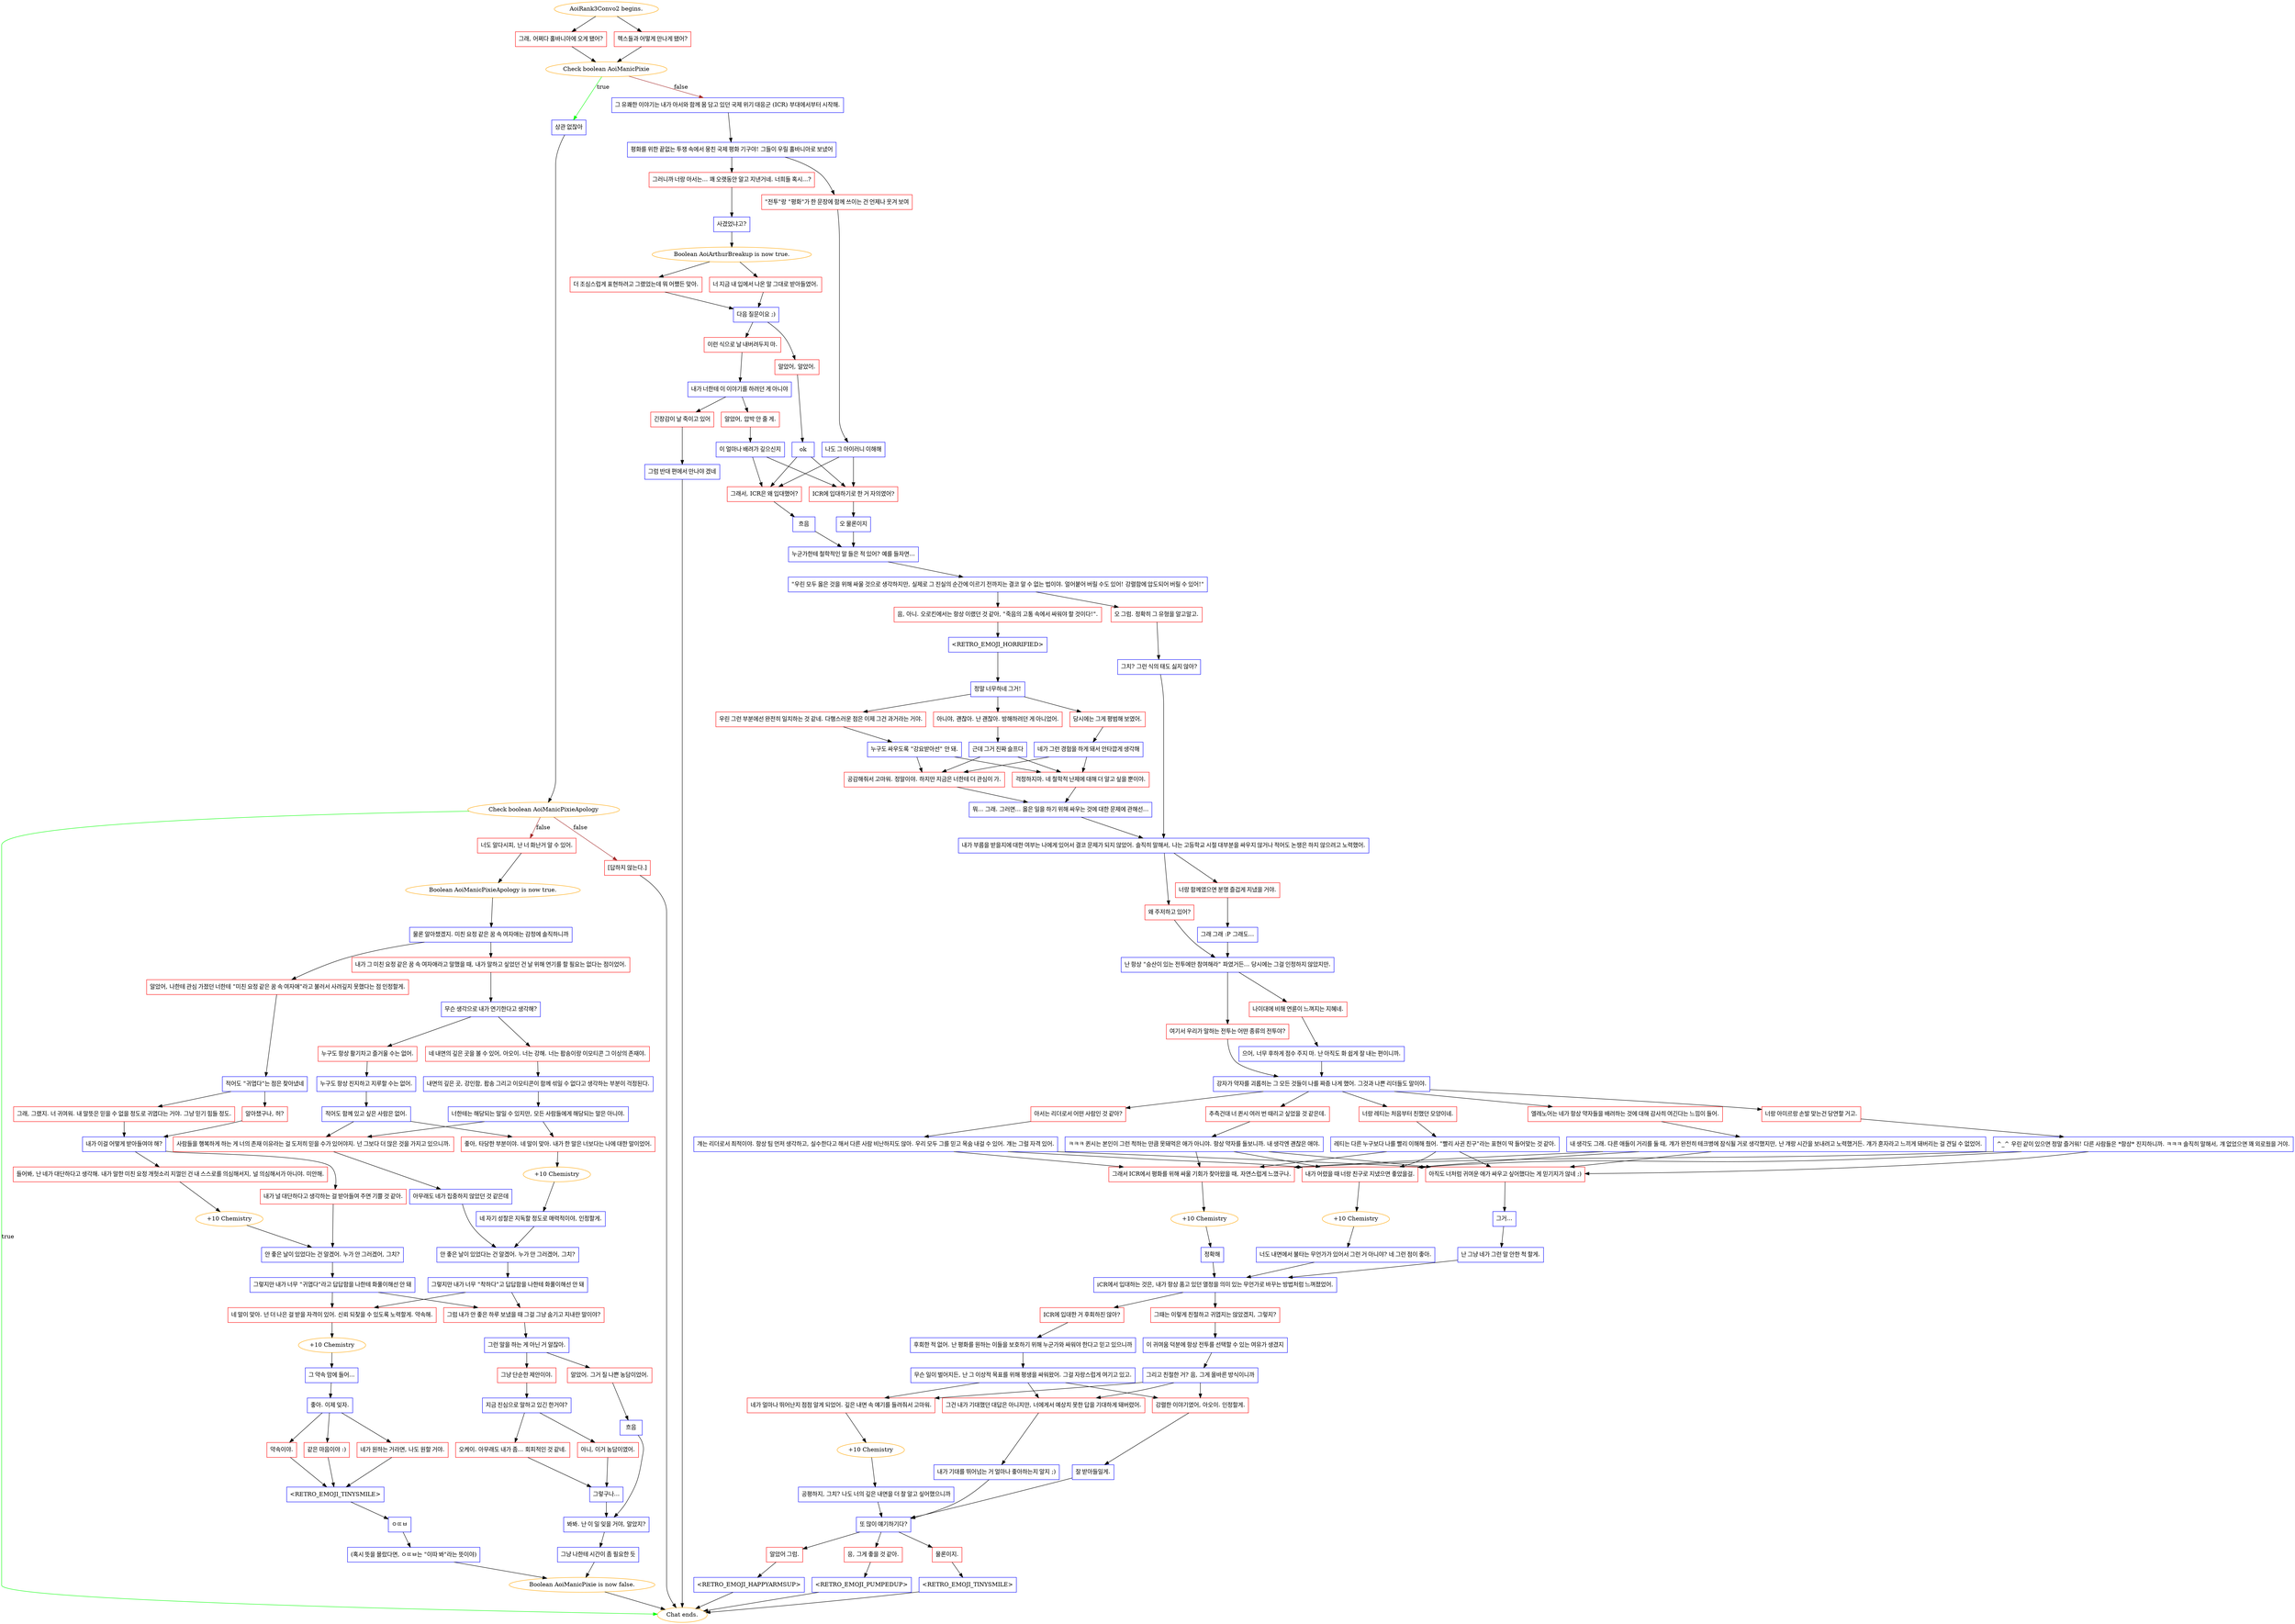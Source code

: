 digraph {
	"AoiRank3Convo2 begins." [color=orange];
		"AoiRank3Convo2 begins." -> j961814342;
		"AoiRank3Convo2 begins." -> j305160093;
	j961814342 [label="그래, 어쩌다 홀바니아에 오게 됐어?",shape=box,color=red];
		j961814342 -> j1553637798;
	j305160093 [label="헥스들과 어떻게 만나게 됐어?",shape=box,color=red];
		j305160093 -> j1553637798;
	j1553637798 [label="Check boolean AoiManicPixie",color=orange];
		j1553637798 -> j2450918269 [label=true,color=green];
		j1553637798 -> j1988190522 [label=false,color=brown];
	j2450918269 [label="상관 없잖아",shape=box,color=blue];
		j2450918269 -> j2806985163;
	j1988190522 [label="그 유쾌한 이야기는 내가 아서와 함께 몸 담고 있던 국제 위기 대응군 (ICR) 부대에서부터 시작해.",shape=box,color=blue];
		j1988190522 -> j140097270;
	j2806985163 [label="Check boolean AoiManicPixieApology",color=orange];
		j2806985163 -> "Chat ends." [label=true,color=green];
		j2806985163 -> j3131287821 [label=false,color=brown];
		j2806985163 -> j283737197 [label=false,color=brown];
	j140097270 [label="평화를 위한 끝없는 투쟁 속에서 뭉친 국제 평화 기구야! 그들이 우릴 홀바니아로 보냈어",shape=box,color=blue];
		j140097270 -> j3575422291;
		j140097270 -> j479839542;
	"Chat ends." [color=orange];
	j3131287821 [label="너도 알다시피, 난 너 화난거 알 수 있어.",shape=box,color=red];
		j3131287821 -> j4279882990;
	j283737197 [label="[답하지 않는다.]",shape=box,color=red];
		j283737197 -> "Chat ends.";
	j3575422291 [label="그러니까 너랑 아서는... 꽤 오랫동안 알고 지낸거네. 너희들 혹시...?",shape=box,color=red];
		j3575422291 -> j312934796;
	j479839542 [label="\"전투\"랑 \"평화\"가 한 문장에 함께 쓰이는 건 언제나 웃겨 보여",shape=box,color=red];
		j479839542 -> j2662594810;
	j4279882990 [label="Boolean AoiManicPixieApology is now true.",color=orange];
		j4279882990 -> j3918145130;
	j312934796 [label="사겼었냐고?",shape=box,color=blue];
		j312934796 -> j1782455318;
	j2662594810 [label="나도 그 아이러니 이해해",shape=box,color=blue];
		j2662594810 -> j1699743900;
		j2662594810 -> j2760059475;
	j3918145130 [label="물론 알아챘겠지. 미친 요정 같은 꿈 속 여자애는 감정에 솔직하니까",shape=box,color=blue];
		j3918145130 -> j1003279126;
		j3918145130 -> j1696605232;
	j1782455318 [label="Boolean AoiArthurBreakup is now true.",color=orange];
		j1782455318 -> j1262660423;
		j1782455318 -> j787878443;
	j1699743900 [label="그래서, ICR은 왜 입대했어?",shape=box,color=red];
		j1699743900 -> j732656234;
	j2760059475 [label="ICR에 입대하기로 한 거 자의였어?",shape=box,color=red];
		j2760059475 -> j519084899;
	j1003279126 [label="알았어, 나한테 관심 가졌던 너한테 \"미친 요정 같은 꿈 속 여자애\"라고 불러서 사려깊지 못했다는 점 인정할게.",shape=box,color=red];
		j1003279126 -> j4150881677;
	j1696605232 [label="내가 그 미친 요정 같은 꿈 속 여자애라고 말했을 때, 내가 말하고 싶었던 건 날 위해 연기를 할 필요는 없다는 점이었어.",shape=box,color=red];
		j1696605232 -> j555758726;
	j1262660423 [label="더 조심스럽게 표현하려고 그랬었는데 뭐 어쨌든 맞아.",shape=box,color=red];
		j1262660423 -> j3486693590;
	j787878443 [label="너 지금 내 입에서 나온 말 그대로 받아들였어.",shape=box,color=red];
		j787878443 -> j3486693590;
	j732656234 [label="흐음",shape=box,color=blue];
		j732656234 -> j1457354280;
	j519084899 [label="오 물론이지",shape=box,color=blue];
		j519084899 -> j1457354280;
	j4150881677 [label="적어도 \"귀엽다\"는 점은 찾아냈네",shape=box,color=blue];
		j4150881677 -> j1006428606;
		j4150881677 -> j166519962;
	j555758726 [label="무슨 생각으로 내가 연기한다고 생각해?",shape=box,color=blue];
		j555758726 -> j2536496323;
		j555758726 -> j1778535075;
	j3486693590 [label="다음 질문이요 ;)",shape=box,color=blue];
		j3486693590 -> j3736468854;
		j3486693590 -> j3378397754;
	j1457354280 [label="누군가한테 철학적인 말 들은 적 있어? 예를 들자면...",shape=box,color=blue];
		j1457354280 -> j2439091030;
	j1006428606 [label="그래, 그랬지. 너 귀여워. 내 말뜻은 믿을 수 없을 정도로 귀엽다는 거야. 그냥 믿기 힘들 정도.",shape=box,color=red];
		j1006428606 -> j3521643926;
	j166519962 [label="알아챘구나, 허?",shape=box,color=red];
		j166519962 -> j3521643926;
	j2536496323 [label="누구도 항상 활기차고 즐거울 수는 없어.",shape=box,color=red];
		j2536496323 -> j3252696879;
	j1778535075 [label="네 내면의 깊은 곳을 볼 수 있어, 아오이. 너는 강해. 너는 팝송이랑 이모티콘 그 이상의 존재야.",shape=box,color=red];
		j1778535075 -> j4199875828;
	j3736468854 [label="이런 식으로 날 내버려두지 마.",shape=box,color=red];
		j3736468854 -> j2091407391;
	j3378397754 [label="알았어, 알았어.",shape=box,color=red];
		j3378397754 -> j2967577587;
	j2439091030 [label="\"우린 모두 옳은 것을 위해 싸울 것으로 생각하지만, 실제로 그 진실의 순간에 이르기 전까지는 결코 알 수 없는 법이야. 얼어붙어 버릴 수도 있어! 강렬함에 압도되어 버릴 수 있어!\"",shape=box,color=blue];
		j2439091030 -> j3396647955;
		j2439091030 -> j2411573309;
	j3521643926 [label="내가 이걸 어떻게 받아들여야 해?",shape=box,color=blue];
		j3521643926 -> j2209216899;
		j3521643926 -> j1551578444;
	j3252696879 [label="누구도 항상 진지하고 지루할 수는 없어.",shape=box,color=blue];
		j3252696879 -> j972172166;
	j4199875828 [label="내면의 깊은 곳, 강인함, 팝송 그리고 이모티콘이 함께 섞일 수 없다고 생각하는 부분이 걱정된다.",shape=box,color=blue];
		j4199875828 -> j1831523631;
	j2091407391 [label="내가 너한테 이 이야기를 하려던 게 아니야",shape=box,color=blue];
		j2091407391 -> j2630085605;
		j2091407391 -> j1708331276;
	j2967577587 [label="ok",shape=box,color=blue];
		j2967577587 -> j1699743900;
		j2967577587 -> j2760059475;
	j3396647955 [label="음, 아니. 오로킨에서는 항상 이랬던 것 같아, \"죽음의 고통 속에서 싸워야 할 것이다!\".",shape=box,color=red];
		j3396647955 -> j1281231;
	j2411573309 [label="오 그럼. 정확히 그 유형을 알고말고.",shape=box,color=red];
		j2411573309 -> j68096960;
	j2209216899 [label="들어봐, 난 네가 대단하다고 생각해. 내가 말한 미친 요정 개헛소리 지껄인 건 내 스스로를 의심해서지, 널 의심해서가 아니야. 미안해.",shape=box,color=red];
		j2209216899 -> j3257585302;
	j1551578444 [label="내가 널 대단하다고 생각하는 걸 받아들여 주면 기쁠 것 같아.",shape=box,color=red];
		j1551578444 -> j3064655947;
	j972172166 [label="적어도 함께 있고 싶은 사람은 없어.",shape=box,color=blue];
		j972172166 -> j3227080471;
		j972172166 -> j604926111;
	j1831523631 [label="너한테는 해당되는 말일 수 있지만, 모든 사람들에게 해당되는 말은 아니야.",shape=box,color=blue];
		j1831523631 -> j604926111;
		j1831523631 -> j3227080471;
	j2630085605 [label="긴장감이 날 죽이고 있어",shape=box,color=red];
		j2630085605 -> j1602916835;
	j1708331276 [label="알았어, 압박 안 줄 게.",shape=box,color=red];
		j1708331276 -> j274395165;
	j1281231 [label="<RETRO_EMOJI_HORRIFIED>",shape=box,color=blue];
		j1281231 -> j550188363;
	j68096960 [label="그치? 그런 식의 태도 싫지 않아?",shape=box,color=blue];
		j68096960 -> j695617063;
	j3257585302 [label="+10 Chemistry",color=orange];
		j3257585302 -> j3064655947;
	j3064655947 [label="안 좋은 날이 있었다는 건 알겠어. 누가 안 그러겠어, 그치?",shape=box,color=blue];
		j3064655947 -> j2483399393;
	j3227080471 [label="사람들을 행복하게 하는 게 너의 존재 이유라는 걸 도저히 믿을 수가 있어야지. 넌 그보다 더 많은 것을 가지고 있으니까.",shape=box,color=red];
		j3227080471 -> j127952215;
	j604926111 [label="좋아, 타당한 부분이야. 네 말이 맞아. 내가 한 말은 너보다는 나에 대한 말이었어.",shape=box,color=red];
		j604926111 -> j2222186196;
	j1602916835 [label="그럼 반대 편에서 만나야 겠네",shape=box,color=blue];
		j1602916835 -> "Chat ends.";
	j274395165 [label="이 얼마나 배려가 깊으신지",shape=box,color=blue];
		j274395165 -> j1699743900;
		j274395165 -> j2760059475;
	j550188363 [label="정말 너무하네 그거!",shape=box,color=blue];
		j550188363 -> j3287360687;
		j550188363 -> j860791590;
		j550188363 -> j137574706;
	j695617063 [label="내가 부름을 받을지에 대한 여부는 나에게 있어서 결코 문제가 되지 않았어. 솔직히 말해서, 나는 고등학교 시절 대부분을 싸우지 않거나 적어도 논쟁은 하지 않으려고 노력했어.",shape=box,color=blue];
		j695617063 -> j1317527638;
		j695617063 -> j1990045026;
	j2483399393 [label="그렇지만 내가 너무 \"귀엽다\"라고 답답함을 나한테 화풀이해선 안 돼",shape=box,color=blue];
		j2483399393 -> j1765902112;
		j2483399393 -> j2656866269;
	j127952215 [label="아무래도 네가 집중하지 않았던 것 같은데",shape=box,color=blue];
		j127952215 -> j357827708;
	j2222186196 [label="+10 Chemistry",color=orange];
		j2222186196 -> j1329464447;
	j3287360687 [label="우린 그런 부분에선 완전히 일치하는 것 같네. 다행스러운 점은 이제 그건 과거라는 거야.",shape=box,color=red];
		j3287360687 -> j910287607;
	j860791590 [label="아니야, 괜찮아. 난 괜찮아. 방해하려던 게 아니었어.",shape=box,color=red];
		j860791590 -> j1835282878;
	j137574706 [label="당시에는 그게 평범해 보였어.",shape=box,color=red];
		j137574706 -> j3564030874;
	j1317527638 [label="왜 주저하고 있어?",shape=box,color=red];
		j1317527638 -> j2790087445;
	j1990045026 [label="너랑 함께였으면 분명 즐겁게 지냈을 거야.",shape=box,color=red];
		j1990045026 -> j316289370;
	j1765902112 [label="네 말이 맞아. 넌 더 나은 걸 받을 자격이 있어. 신뢰 되찾을 수 있도록 노력할게. 약속해.",shape=box,color=red];
		j1765902112 -> j2096172411;
	j2656866269 [label="그럼 내가 안 좋은 하루 보냈을 때 그걸 그냥 숨기고 지내란 말이야?",shape=box,color=red];
		j2656866269 -> j3436516101;
	j357827708 [label="안 좋은 날이 있었다는 건 알겠어. 누가 안 그러겠어, 그치?",shape=box,color=blue];
		j357827708 -> j3972406250;
	j1329464447 [label="네 자기 성찰은 지독할 정도로 매력적이야, 인정할게.",shape=box,color=blue];
		j1329464447 -> j357827708;
	j910287607 [label="누구도 싸우도록 \"강요받아선\" 안 돼.",shape=box,color=blue];
		j910287607 -> j42066103;
		j910287607 -> j2434594162;
	j1835282878 [label="근데 그거 진짜 슬프다",shape=box,color=blue];
		j1835282878 -> j42066103;
		j1835282878 -> j2434594162;
	j3564030874 [label="네가 그런 경험을 하게 돼서 안타깝게 생각해",shape=box,color=blue];
		j3564030874 -> j42066103;
		j3564030874 -> j2434594162;
	j2790087445 [label="난 항상 \"승산이 있는 전투에만 참여해라\" 파였거든... 당시에는 그걸 인정하지 않았지만.",shape=box,color=blue];
		j2790087445 -> j1467917048;
		j2790087445 -> j922366017;
	j316289370 [label="그래 그래 :P 그래도...",shape=box,color=blue];
		j316289370 -> j2790087445;
	j2096172411 [label="+10 Chemistry",color=orange];
		j2096172411 -> j369143300;
	j3436516101 [label="그런 말을 하는 게 아닌 거 알잖아.",shape=box,color=blue];
		j3436516101 -> j1432305597;
		j3436516101 -> j463668089;
	j3972406250 [label="그렇지만 내가 너무 \"착하다\"고 답답함을 나한테 화풀이해선 안 돼",shape=box,color=blue];
		j3972406250 -> j1765902112;
		j3972406250 -> j2656866269;
	j42066103 [label="공감해줘서 고마워. 정말이야. 하지만 지금은 너한테 더 관심이 가.",shape=box,color=red];
		j42066103 -> j2705414996;
	j2434594162 [label="걱정하지마. 네 철학적 난제에 대해 더 알고 싶을 뿐이야.",shape=box,color=red];
		j2434594162 -> j2705414996;
	j1467917048 [label="여기서 우리가 말하는 전투는 어떤 종류의 전투야?",shape=box,color=red];
		j1467917048 -> j2566573892;
	j922366017 [label="나이대에 비해 연륜이 느껴지는 지혜네.",shape=box,color=red];
		j922366017 -> j868171514;
	j369143300 [label="그 약속 맘에 들어...",shape=box,color=blue];
		j369143300 -> j1281523821;
	j1432305597 [label="그냥 단순한 제안이야.",shape=box,color=red];
		j1432305597 -> j2037005458;
	j463668089 [label="알았어. 그거 질 나쁜 농담이었어.",shape=box,color=red];
		j463668089 -> j1570212466;
	j2705414996 [label="뭐... 그래. 그러면... 옳은 일을 하기 위해 싸우는 것에 대한 문제에 관해선...",shape=box,color=blue];
		j2705414996 -> j695617063;
	j2566573892 [label="강자가 약자를 괴롭히는 그 모든 것들이 나를 짜증 나게 했어. 그것과 나쁜 리더들도 말이야.",shape=box,color=blue];
		j2566573892 -> j2549795181;
		j2566573892 -> j2604898930;
		j2566573892 -> j120410755;
		j2566573892 -> j3762189464;
		j2566573892 -> j1398423538;
	j868171514 [label="으어, 너무 후하게 점수 주지 마. 난 아직도 화 쉽게 잘 내는 편이니까.",shape=box,color=blue];
		j868171514 -> j2566573892;
	j1281523821 [label="좋아. 이제 잊자.",shape=box,color=blue];
		j1281523821 -> j2860149955;
		j1281523821 -> j1328086014;
		j1281523821 -> j409671281;
	j2037005458 [label="지금 진심으로 말하고 있긴 한거야?",shape=box,color=blue];
		j2037005458 -> j1728248207;
		j2037005458 -> j1490553328;
	j1570212466 [label="흐음",shape=box,color=blue];
		j1570212466 -> j2470207080;
	j2549795181 [label="아서는 리더로서 어떤 사람인 것 같아?",shape=box,color=red];
		j2549795181 -> j458651915;
	j2604898930 [label="추측건대 너 퀸시 여러 번 때리고 싶었을 것 같은데.",shape=box,color=red];
		j2604898930 -> j1117844658;
	j120410755 [label="너랑 레티는 처음부터 친했던 모양이네.",shape=box,color=red];
		j120410755 -> j3983602067;
	j3762189464 [label="엘레노어는 네가 항상 약자들을 배려하는 것에 대해 감사히 여긴다는 느낌이 들어.",shape=box,color=red];
		j3762189464 -> j471961567;
	j1398423538 [label="너랑 아미르랑 손발 맞는건 당연할 거고.",shape=box,color=red];
		j1398423538 -> j187930869;
	j2860149955 [label="약속이야.",shape=box,color=red];
		j2860149955 -> j951265201;
	j1328086014 [label="같은 마음이야 :)",shape=box,color=red];
		j1328086014 -> j951265201;
	j409671281 [label="네가 원하는 거라면, 나도 원할 거야.",shape=box,color=red];
		j409671281 -> j951265201;
	j1728248207 [label="오케이. 아무래도 내가 좀... 회피적인 것 같네.",shape=box,color=red];
		j1728248207 -> j2971261624;
	j1490553328 [label="아니, 이거 농담이였어.",shape=box,color=red];
		j1490553328 -> j2971261624;
	j2470207080 [label="봐봐. 난 이 일 잊을 거야, 알았지?",shape=box,color=blue];
		j2470207080 -> j1719987238;
	j458651915 [label="걔는 리더로서 최적이야. 항상 팀 먼저 생각하고, 실수한다고 해서 다른 사람 비난하지도 않아. 우리 모두 그를 믿고 목숨 내걸 수 있어. 걔는 그럴 자격 있어.",shape=box,color=blue];
		j458651915 -> j1685488645;
		j458651915 -> j662357373;
		j458651915 -> j3624242712;
	j1117844658 [label="ㅋㅋㅋ 퀸시는 본인이 그런 척하는 만큼 못돼먹은 애가 아니야. 항상 약자를 돌보니까. 내 생각엔 괜찮은 애야.",shape=box,color=blue];
		j1117844658 -> j1685488645;
		j1117844658 -> j662357373;
		j1117844658 -> j3624242712;
	j3983602067 [label="레티는 다른 누구보다 나를 빨리 이해해 줬어. \"빨리 사귄 친구\"라는 표현이 딱 들어맞는 것 같아.",shape=box,color=blue];
		j3983602067 -> j1685488645;
		j3983602067 -> j662357373;
		j3983602067 -> j3624242712;
	j471961567 [label="내 생각도 그래. 다른 애들이 거리를 둘 때, 걔가 완전히 테크병에 잠식될 거로 생각했지만, 난 걔랑 시간을 보내려고 노력했거든. 걔가 혼자라고 느끼게 돼버리는 걸 견딜 수 없었어.",shape=box,color=blue];
		j471961567 -> j1685488645;
		j471961567 -> j662357373;
		j471961567 -> j3624242712;
	j187930869 [label="^_^ 우린 같이 있으면 정말 즐거워! 다른 사람들은 *항상* 진지하니까. ㅋㅋㅋ 솔직히 말해서, 걔 없었으면 꽤 외로웠을 거야.",shape=box,color=blue];
		j187930869 -> j1685488645;
		j187930869 -> j662357373;
		j187930869 -> j3624242712;
	j951265201 [label="<RETRO_EMOJI_TINYSMILE>",shape=box,color=blue];
		j951265201 -> j724334441;
	j2971261624 [label="그렇구나...",shape=box,color=blue];
		j2971261624 -> j2470207080;
	j1719987238 [label="그냥 나한테 시간이 좀 필요한 듯",shape=box,color=blue];
		j1719987238 -> j2477397060;
	j1685488645 [label="그래서 ICR에서 평화를 위해 싸울 기회가 찾아왔을 때, 자연스럽게 느꼈구나.",shape=box,color=red];
		j1685488645 -> j694079923;
	j662357373 [label="내가 어렸을 때 너랑 친구로 지냈으면 좋았을걸.",shape=box,color=red];
		j662357373 -> j508930411;
	j3624242712 [label="아직도 너처럼 귀여운 애가 싸우고 싶어했다는 게 믿기지가 않네 ;)",shape=box,color=red];
		j3624242712 -> j1359359791;
	j724334441 [label="ㅇㄸㅂ",shape=box,color=blue];
		j724334441 -> j2615040025;
	j2477397060 [label="Boolean AoiManicPixie is now false.",color=orange];
		j2477397060 -> "Chat ends.";
	j694079923 [label="+10 Chemistry",color=orange];
		j694079923 -> j2414097272;
	j508930411 [label="+10 Chemistry",color=orange];
		j508930411 -> j3355878487;
	j1359359791 [label="그거...",shape=box,color=blue];
		j1359359791 -> j3520509193;
	j2615040025 [label="(혹시 뜻을 몰랐다면, ㅇㄸㅂ는 \"이따 봐\"라는 뜻이야)",shape=box,color=blue];
		j2615040025 -> j2477397060;
	j2414097272 [label="정확해",shape=box,color=blue];
		j2414097272 -> j1011614605;
	j3355878487 [label="너도 내면에서 불타는 무언가가 있어서 그런 거 아니야? 네 그런 점이 좋아.",shape=box,color=blue];
		j3355878487 -> j1011614605;
	j3520509193 [label="난 그냥 네가 그런 말 안한 척 할게.",shape=box,color=blue];
		j3520509193 -> j1011614605;
	j1011614605 [label="iCR에서 입대하는 것은, 내가 항상 품고 있던 열정을 의미 있는 무언가로 바꾸는 방법처럼 느껴졌었어.",shape=box,color=blue];
		j1011614605 -> j2362621926;
		j1011614605 -> j3417403192;
	j2362621926 [label="ICR에 입대한 거 후회하진 않아?",shape=box,color=red];
		j2362621926 -> j986804136;
	j3417403192 [label="그때는 이렇게 친절하고 귀엽지는 않았겠지, 그렇지?",shape=box,color=red];
		j3417403192 -> j1991837876;
	j986804136 [label="후회한 적 없어. 난 평화를 원하는 이들을 보호하기 위해 누군가와 싸워야 한다고 믿고 있으니까",shape=box,color=blue];
		j986804136 -> j534511872;
	j1991837876 [label="이 귀여움 덕분에 항상 전투를 선택할 수 있는 여유가 생겼지",shape=box,color=blue];
		j1991837876 -> j1550927957;
	j534511872 [label="무슨 일이 벌어지든, 난 그 이상적 목표를 위해 평생을 싸워왔어. 그걸 자랑스럽게 여기고 있고.",shape=box,color=blue];
		j534511872 -> j2876902188;
		j534511872 -> j1760991105;
		j534511872 -> j939852755;
	j1550927957 [label="그리고 친절한 거? 음, 그게 올바른 방식이니까",shape=box,color=blue];
		j1550927957 -> j2876902188;
		j1550927957 -> j1760991105;
		j1550927957 -> j939852755;
	j2876902188 [label="네가 얼마나 뛰어난지 점점 알게 되었어. 깊은 내면 속 얘기를 들려줘서 고마워.",shape=box,color=red];
		j2876902188 -> j1136304077;
	j1760991105 [label="그건 내가 기대했던 대답은 아니지만, 너에게서 예상치 못한 답을 기대하게 돼버렸어.",shape=box,color=red];
		j1760991105 -> j456591196;
	j939852755 [label="강렬한 이야기였어, 아오이. 인정할게.",shape=box,color=red];
		j939852755 -> j3026618295;
	j1136304077 [label="+10 Chemistry",color=orange];
		j1136304077 -> j954854124;
	j456591196 [label="내가 기대를 뛰어넘는 거 얼마나 좋아하는지 알지 ;)",shape=box,color=blue];
		j456591196 -> j2602792138;
	j3026618295 [label="잘 받아들일게.",shape=box,color=blue];
		j3026618295 -> j2602792138;
	j954854124 [label="공평하지, 그치? 나도 너의 깊은 내면을 더 잘 알고 싶어했으니까",shape=box,color=blue];
		j954854124 -> j2602792138;
	j2602792138 [label="또 많이 얘기하기다?",shape=box,color=blue];
		j2602792138 -> j2267401293;
		j2602792138 -> j2838879715;
		j2602792138 -> j943095215;
	j2267401293 [label="알았어 그럼.",shape=box,color=red];
		j2267401293 -> j2061505340;
	j2838879715 [label="응, 그게 좋을 것 같아.",shape=box,color=red];
		j2838879715 -> j336425587;
	j943095215 [label="물론이지.",shape=box,color=red];
		j943095215 -> j3029731251;
	j2061505340 [label="<RETRO_EMOJI_HAPPYARMSUP>",shape=box,color=blue];
		j2061505340 -> "Chat ends.";
	j336425587 [label="<RETRO_EMOJI_PUMPEDUP>",shape=box,color=blue];
		j336425587 -> "Chat ends.";
	j3029731251 [label="<RETRO_EMOJI_TINYSMILE>",shape=box,color=blue];
		j3029731251 -> "Chat ends.";
}